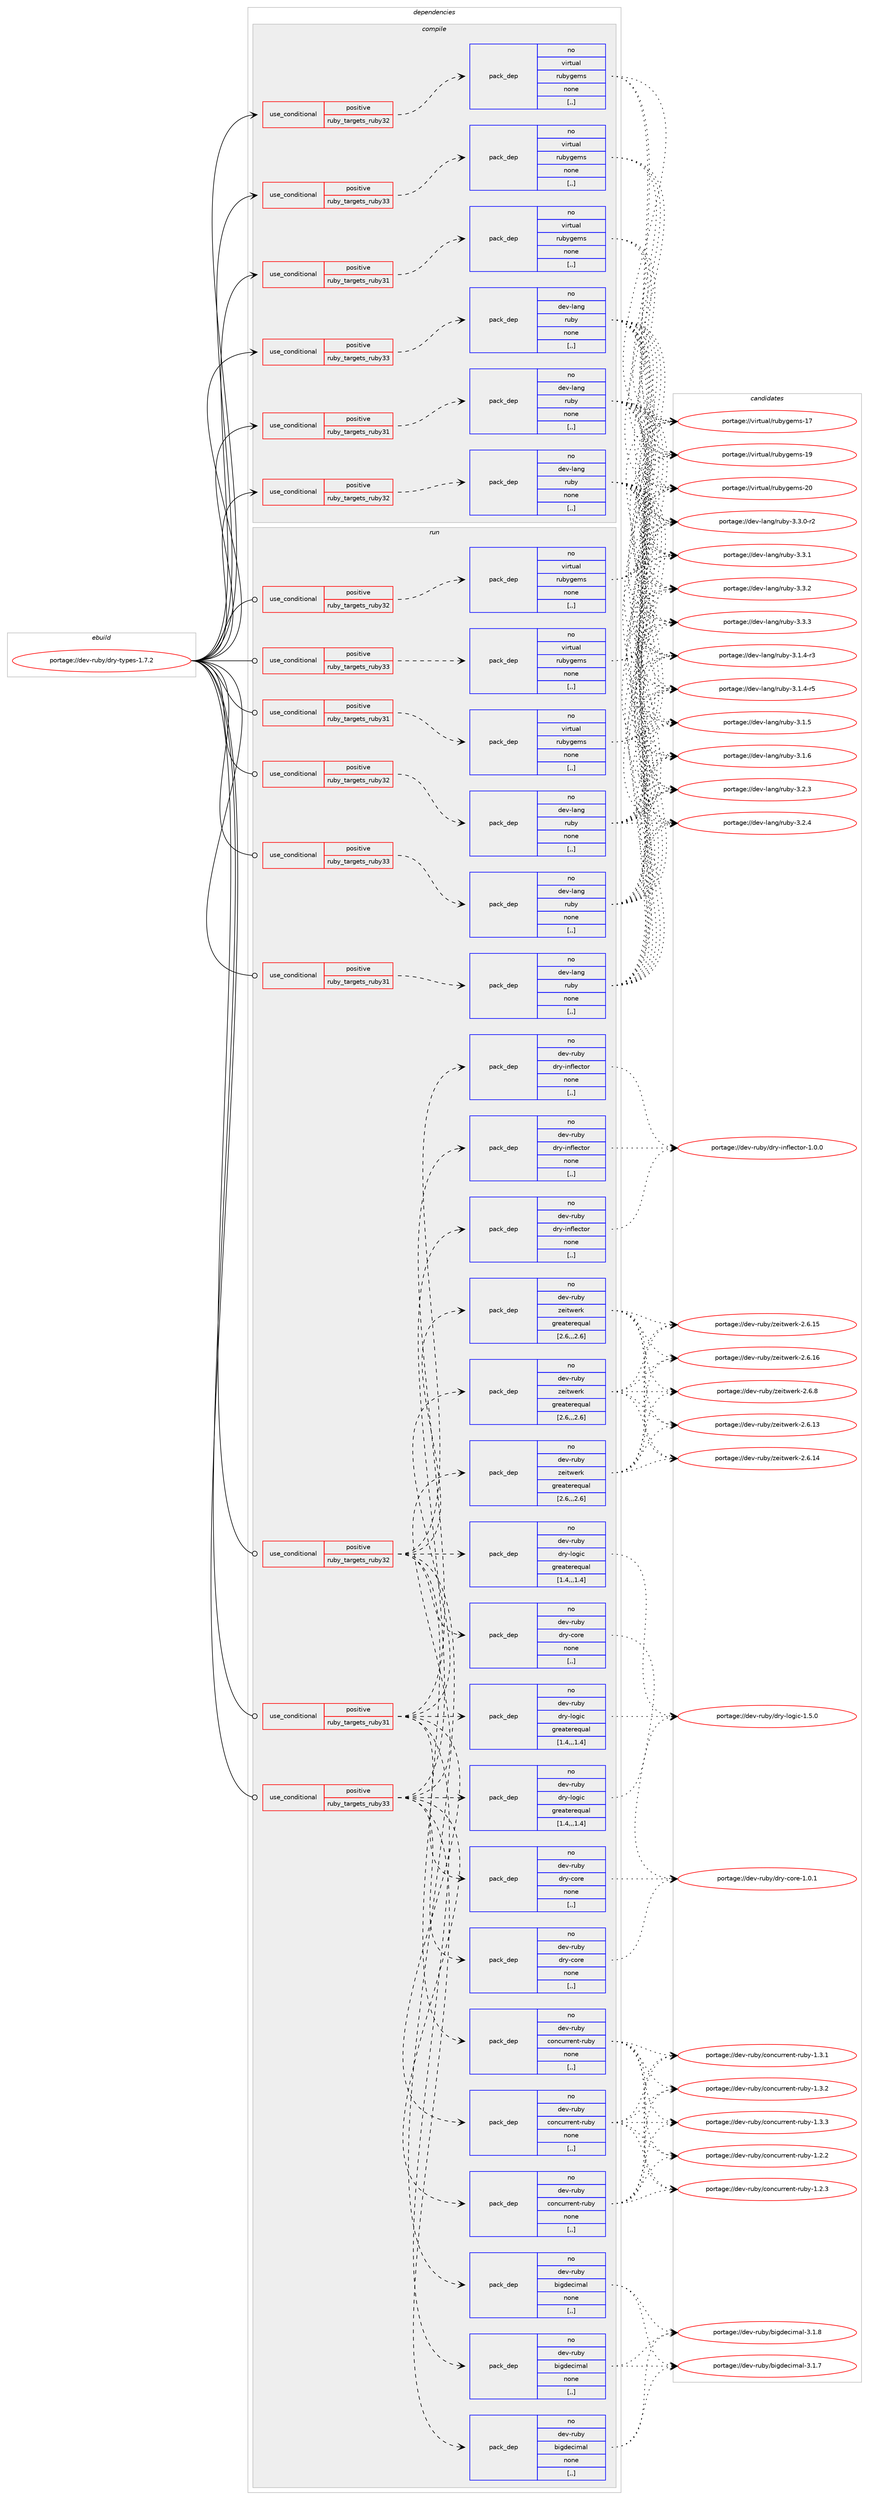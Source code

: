 digraph prolog {

# *************
# Graph options
# *************

newrank=true;
concentrate=true;
compound=true;
graph [rankdir=LR,fontname=Helvetica,fontsize=10,ranksep=1.5];#, ranksep=2.5, nodesep=0.2];
edge  [arrowhead=vee];
node  [fontname=Helvetica,fontsize=10];

# **********
# The ebuild
# **********

subgraph cluster_leftcol {
color=gray;
rank=same;
label=<<i>ebuild</i>>;
id [label="portage://dev-ruby/dry-types-1.7.2", color=red, width=4, href="../dev-ruby/dry-types-1.7.2.svg"];
}

# ****************
# The dependencies
# ****************

subgraph cluster_midcol {
color=gray;
label=<<i>dependencies</i>>;
subgraph cluster_compile {
fillcolor="#eeeeee";
style=filled;
label=<<i>compile</i>>;
subgraph cond45691 {
dependency178108 [label=<<TABLE BORDER="0" CELLBORDER="1" CELLSPACING="0" CELLPADDING="4"><TR><TD ROWSPAN="3" CELLPADDING="10">use_conditional</TD></TR><TR><TD>positive</TD></TR><TR><TD>ruby_targets_ruby31</TD></TR></TABLE>>, shape=none, color=red];
subgraph pack131152 {
dependency178109 [label=<<TABLE BORDER="0" CELLBORDER="1" CELLSPACING="0" CELLPADDING="4" WIDTH="220"><TR><TD ROWSPAN="6" CELLPADDING="30">pack_dep</TD></TR><TR><TD WIDTH="110">no</TD></TR><TR><TD>dev-lang</TD></TR><TR><TD>ruby</TD></TR><TR><TD>none</TD></TR><TR><TD>[,,]</TD></TR></TABLE>>, shape=none, color=blue];
}
dependency178108:e -> dependency178109:w [weight=20,style="dashed",arrowhead="vee"];
}
id:e -> dependency178108:w [weight=20,style="solid",arrowhead="vee"];
subgraph cond45692 {
dependency178110 [label=<<TABLE BORDER="0" CELLBORDER="1" CELLSPACING="0" CELLPADDING="4"><TR><TD ROWSPAN="3" CELLPADDING="10">use_conditional</TD></TR><TR><TD>positive</TD></TR><TR><TD>ruby_targets_ruby31</TD></TR></TABLE>>, shape=none, color=red];
subgraph pack131153 {
dependency178111 [label=<<TABLE BORDER="0" CELLBORDER="1" CELLSPACING="0" CELLPADDING="4" WIDTH="220"><TR><TD ROWSPAN="6" CELLPADDING="30">pack_dep</TD></TR><TR><TD WIDTH="110">no</TD></TR><TR><TD>virtual</TD></TR><TR><TD>rubygems</TD></TR><TR><TD>none</TD></TR><TR><TD>[,,]</TD></TR></TABLE>>, shape=none, color=blue];
}
dependency178110:e -> dependency178111:w [weight=20,style="dashed",arrowhead="vee"];
}
id:e -> dependency178110:w [weight=20,style="solid",arrowhead="vee"];
subgraph cond45693 {
dependency178112 [label=<<TABLE BORDER="0" CELLBORDER="1" CELLSPACING="0" CELLPADDING="4"><TR><TD ROWSPAN="3" CELLPADDING="10">use_conditional</TD></TR><TR><TD>positive</TD></TR><TR><TD>ruby_targets_ruby32</TD></TR></TABLE>>, shape=none, color=red];
subgraph pack131154 {
dependency178113 [label=<<TABLE BORDER="0" CELLBORDER="1" CELLSPACING="0" CELLPADDING="4" WIDTH="220"><TR><TD ROWSPAN="6" CELLPADDING="30">pack_dep</TD></TR><TR><TD WIDTH="110">no</TD></TR><TR><TD>dev-lang</TD></TR><TR><TD>ruby</TD></TR><TR><TD>none</TD></TR><TR><TD>[,,]</TD></TR></TABLE>>, shape=none, color=blue];
}
dependency178112:e -> dependency178113:w [weight=20,style="dashed",arrowhead="vee"];
}
id:e -> dependency178112:w [weight=20,style="solid",arrowhead="vee"];
subgraph cond45694 {
dependency178114 [label=<<TABLE BORDER="0" CELLBORDER="1" CELLSPACING="0" CELLPADDING="4"><TR><TD ROWSPAN="3" CELLPADDING="10">use_conditional</TD></TR><TR><TD>positive</TD></TR><TR><TD>ruby_targets_ruby32</TD></TR></TABLE>>, shape=none, color=red];
subgraph pack131155 {
dependency178115 [label=<<TABLE BORDER="0" CELLBORDER="1" CELLSPACING="0" CELLPADDING="4" WIDTH="220"><TR><TD ROWSPAN="6" CELLPADDING="30">pack_dep</TD></TR><TR><TD WIDTH="110">no</TD></TR><TR><TD>virtual</TD></TR><TR><TD>rubygems</TD></TR><TR><TD>none</TD></TR><TR><TD>[,,]</TD></TR></TABLE>>, shape=none, color=blue];
}
dependency178114:e -> dependency178115:w [weight=20,style="dashed",arrowhead="vee"];
}
id:e -> dependency178114:w [weight=20,style="solid",arrowhead="vee"];
subgraph cond45695 {
dependency178116 [label=<<TABLE BORDER="0" CELLBORDER="1" CELLSPACING="0" CELLPADDING="4"><TR><TD ROWSPAN="3" CELLPADDING="10">use_conditional</TD></TR><TR><TD>positive</TD></TR><TR><TD>ruby_targets_ruby33</TD></TR></TABLE>>, shape=none, color=red];
subgraph pack131156 {
dependency178117 [label=<<TABLE BORDER="0" CELLBORDER="1" CELLSPACING="0" CELLPADDING="4" WIDTH="220"><TR><TD ROWSPAN="6" CELLPADDING="30">pack_dep</TD></TR><TR><TD WIDTH="110">no</TD></TR><TR><TD>dev-lang</TD></TR><TR><TD>ruby</TD></TR><TR><TD>none</TD></TR><TR><TD>[,,]</TD></TR></TABLE>>, shape=none, color=blue];
}
dependency178116:e -> dependency178117:w [weight=20,style="dashed",arrowhead="vee"];
}
id:e -> dependency178116:w [weight=20,style="solid",arrowhead="vee"];
subgraph cond45696 {
dependency178118 [label=<<TABLE BORDER="0" CELLBORDER="1" CELLSPACING="0" CELLPADDING="4"><TR><TD ROWSPAN="3" CELLPADDING="10">use_conditional</TD></TR><TR><TD>positive</TD></TR><TR><TD>ruby_targets_ruby33</TD></TR></TABLE>>, shape=none, color=red];
subgraph pack131157 {
dependency178119 [label=<<TABLE BORDER="0" CELLBORDER="1" CELLSPACING="0" CELLPADDING="4" WIDTH="220"><TR><TD ROWSPAN="6" CELLPADDING="30">pack_dep</TD></TR><TR><TD WIDTH="110">no</TD></TR><TR><TD>virtual</TD></TR><TR><TD>rubygems</TD></TR><TR><TD>none</TD></TR><TR><TD>[,,]</TD></TR></TABLE>>, shape=none, color=blue];
}
dependency178118:e -> dependency178119:w [weight=20,style="dashed",arrowhead="vee"];
}
id:e -> dependency178118:w [weight=20,style="solid",arrowhead="vee"];
}
subgraph cluster_compileandrun {
fillcolor="#eeeeee";
style=filled;
label=<<i>compile and run</i>>;
}
subgraph cluster_run {
fillcolor="#eeeeee";
style=filled;
label=<<i>run</i>>;
subgraph cond45697 {
dependency178120 [label=<<TABLE BORDER="0" CELLBORDER="1" CELLSPACING="0" CELLPADDING="4"><TR><TD ROWSPAN="3" CELLPADDING="10">use_conditional</TD></TR><TR><TD>positive</TD></TR><TR><TD>ruby_targets_ruby31</TD></TR></TABLE>>, shape=none, color=red];
subgraph pack131158 {
dependency178121 [label=<<TABLE BORDER="0" CELLBORDER="1" CELLSPACING="0" CELLPADDING="4" WIDTH="220"><TR><TD ROWSPAN="6" CELLPADDING="30">pack_dep</TD></TR><TR><TD WIDTH="110">no</TD></TR><TR><TD>dev-lang</TD></TR><TR><TD>ruby</TD></TR><TR><TD>none</TD></TR><TR><TD>[,,]</TD></TR></TABLE>>, shape=none, color=blue];
}
dependency178120:e -> dependency178121:w [weight=20,style="dashed",arrowhead="vee"];
}
id:e -> dependency178120:w [weight=20,style="solid",arrowhead="odot"];
subgraph cond45698 {
dependency178122 [label=<<TABLE BORDER="0" CELLBORDER="1" CELLSPACING="0" CELLPADDING="4"><TR><TD ROWSPAN="3" CELLPADDING="10">use_conditional</TD></TR><TR><TD>positive</TD></TR><TR><TD>ruby_targets_ruby31</TD></TR></TABLE>>, shape=none, color=red];
subgraph pack131159 {
dependency178123 [label=<<TABLE BORDER="0" CELLBORDER="1" CELLSPACING="0" CELLPADDING="4" WIDTH="220"><TR><TD ROWSPAN="6" CELLPADDING="30">pack_dep</TD></TR><TR><TD WIDTH="110">no</TD></TR><TR><TD>dev-ruby</TD></TR><TR><TD>bigdecimal</TD></TR><TR><TD>none</TD></TR><TR><TD>[,,]</TD></TR></TABLE>>, shape=none, color=blue];
}
dependency178122:e -> dependency178123:w [weight=20,style="dashed",arrowhead="vee"];
subgraph pack131160 {
dependency178124 [label=<<TABLE BORDER="0" CELLBORDER="1" CELLSPACING="0" CELLPADDING="4" WIDTH="220"><TR><TD ROWSPAN="6" CELLPADDING="30">pack_dep</TD></TR><TR><TD WIDTH="110">no</TD></TR><TR><TD>dev-ruby</TD></TR><TR><TD>concurrent-ruby</TD></TR><TR><TD>none</TD></TR><TR><TD>[,,]</TD></TR></TABLE>>, shape=none, color=blue];
}
dependency178122:e -> dependency178124:w [weight=20,style="dashed",arrowhead="vee"];
subgraph pack131161 {
dependency178125 [label=<<TABLE BORDER="0" CELLBORDER="1" CELLSPACING="0" CELLPADDING="4" WIDTH="220"><TR><TD ROWSPAN="6" CELLPADDING="30">pack_dep</TD></TR><TR><TD WIDTH="110">no</TD></TR><TR><TD>dev-ruby</TD></TR><TR><TD>dry-core</TD></TR><TR><TD>none</TD></TR><TR><TD>[,,]</TD></TR></TABLE>>, shape=none, color=blue];
}
dependency178122:e -> dependency178125:w [weight=20,style="dashed",arrowhead="vee"];
subgraph pack131162 {
dependency178126 [label=<<TABLE BORDER="0" CELLBORDER="1" CELLSPACING="0" CELLPADDING="4" WIDTH="220"><TR><TD ROWSPAN="6" CELLPADDING="30">pack_dep</TD></TR><TR><TD WIDTH="110">no</TD></TR><TR><TD>dev-ruby</TD></TR><TR><TD>dry-inflector</TD></TR><TR><TD>none</TD></TR><TR><TD>[,,]</TD></TR></TABLE>>, shape=none, color=blue];
}
dependency178122:e -> dependency178126:w [weight=20,style="dashed",arrowhead="vee"];
subgraph pack131163 {
dependency178127 [label=<<TABLE BORDER="0" CELLBORDER="1" CELLSPACING="0" CELLPADDING="4" WIDTH="220"><TR><TD ROWSPAN="6" CELLPADDING="30">pack_dep</TD></TR><TR><TD WIDTH="110">no</TD></TR><TR><TD>dev-ruby</TD></TR><TR><TD>dry-logic</TD></TR><TR><TD>greaterequal</TD></TR><TR><TD>[1.4,,,1.4]</TD></TR></TABLE>>, shape=none, color=blue];
}
dependency178122:e -> dependency178127:w [weight=20,style="dashed",arrowhead="vee"];
subgraph pack131164 {
dependency178128 [label=<<TABLE BORDER="0" CELLBORDER="1" CELLSPACING="0" CELLPADDING="4" WIDTH="220"><TR><TD ROWSPAN="6" CELLPADDING="30">pack_dep</TD></TR><TR><TD WIDTH="110">no</TD></TR><TR><TD>dev-ruby</TD></TR><TR><TD>zeitwerk</TD></TR><TR><TD>greaterequal</TD></TR><TR><TD>[2.6,,,2.6]</TD></TR></TABLE>>, shape=none, color=blue];
}
dependency178122:e -> dependency178128:w [weight=20,style="dashed",arrowhead="vee"];
}
id:e -> dependency178122:w [weight=20,style="solid",arrowhead="odot"];
subgraph cond45699 {
dependency178129 [label=<<TABLE BORDER="0" CELLBORDER="1" CELLSPACING="0" CELLPADDING="4"><TR><TD ROWSPAN="3" CELLPADDING="10">use_conditional</TD></TR><TR><TD>positive</TD></TR><TR><TD>ruby_targets_ruby31</TD></TR></TABLE>>, shape=none, color=red];
subgraph pack131165 {
dependency178130 [label=<<TABLE BORDER="0" CELLBORDER="1" CELLSPACING="0" CELLPADDING="4" WIDTH="220"><TR><TD ROWSPAN="6" CELLPADDING="30">pack_dep</TD></TR><TR><TD WIDTH="110">no</TD></TR><TR><TD>virtual</TD></TR><TR><TD>rubygems</TD></TR><TR><TD>none</TD></TR><TR><TD>[,,]</TD></TR></TABLE>>, shape=none, color=blue];
}
dependency178129:e -> dependency178130:w [weight=20,style="dashed",arrowhead="vee"];
}
id:e -> dependency178129:w [weight=20,style="solid",arrowhead="odot"];
subgraph cond45700 {
dependency178131 [label=<<TABLE BORDER="0" CELLBORDER="1" CELLSPACING="0" CELLPADDING="4"><TR><TD ROWSPAN="3" CELLPADDING="10">use_conditional</TD></TR><TR><TD>positive</TD></TR><TR><TD>ruby_targets_ruby32</TD></TR></TABLE>>, shape=none, color=red];
subgraph pack131166 {
dependency178132 [label=<<TABLE BORDER="0" CELLBORDER="1" CELLSPACING="0" CELLPADDING="4" WIDTH="220"><TR><TD ROWSPAN="6" CELLPADDING="30">pack_dep</TD></TR><TR><TD WIDTH="110">no</TD></TR><TR><TD>dev-lang</TD></TR><TR><TD>ruby</TD></TR><TR><TD>none</TD></TR><TR><TD>[,,]</TD></TR></TABLE>>, shape=none, color=blue];
}
dependency178131:e -> dependency178132:w [weight=20,style="dashed",arrowhead="vee"];
}
id:e -> dependency178131:w [weight=20,style="solid",arrowhead="odot"];
subgraph cond45701 {
dependency178133 [label=<<TABLE BORDER="0" CELLBORDER="1" CELLSPACING="0" CELLPADDING="4"><TR><TD ROWSPAN="3" CELLPADDING="10">use_conditional</TD></TR><TR><TD>positive</TD></TR><TR><TD>ruby_targets_ruby32</TD></TR></TABLE>>, shape=none, color=red];
subgraph pack131167 {
dependency178134 [label=<<TABLE BORDER="0" CELLBORDER="1" CELLSPACING="0" CELLPADDING="4" WIDTH="220"><TR><TD ROWSPAN="6" CELLPADDING="30">pack_dep</TD></TR><TR><TD WIDTH="110">no</TD></TR><TR><TD>dev-ruby</TD></TR><TR><TD>bigdecimal</TD></TR><TR><TD>none</TD></TR><TR><TD>[,,]</TD></TR></TABLE>>, shape=none, color=blue];
}
dependency178133:e -> dependency178134:w [weight=20,style="dashed",arrowhead="vee"];
subgraph pack131168 {
dependency178135 [label=<<TABLE BORDER="0" CELLBORDER="1" CELLSPACING="0" CELLPADDING="4" WIDTH="220"><TR><TD ROWSPAN="6" CELLPADDING="30">pack_dep</TD></TR><TR><TD WIDTH="110">no</TD></TR><TR><TD>dev-ruby</TD></TR><TR><TD>concurrent-ruby</TD></TR><TR><TD>none</TD></TR><TR><TD>[,,]</TD></TR></TABLE>>, shape=none, color=blue];
}
dependency178133:e -> dependency178135:w [weight=20,style="dashed",arrowhead="vee"];
subgraph pack131169 {
dependency178136 [label=<<TABLE BORDER="0" CELLBORDER="1" CELLSPACING="0" CELLPADDING="4" WIDTH="220"><TR><TD ROWSPAN="6" CELLPADDING="30">pack_dep</TD></TR><TR><TD WIDTH="110">no</TD></TR><TR><TD>dev-ruby</TD></TR><TR><TD>dry-core</TD></TR><TR><TD>none</TD></TR><TR><TD>[,,]</TD></TR></TABLE>>, shape=none, color=blue];
}
dependency178133:e -> dependency178136:w [weight=20,style="dashed",arrowhead="vee"];
subgraph pack131170 {
dependency178137 [label=<<TABLE BORDER="0" CELLBORDER="1" CELLSPACING="0" CELLPADDING="4" WIDTH="220"><TR><TD ROWSPAN="6" CELLPADDING="30">pack_dep</TD></TR><TR><TD WIDTH="110">no</TD></TR><TR><TD>dev-ruby</TD></TR><TR><TD>dry-inflector</TD></TR><TR><TD>none</TD></TR><TR><TD>[,,]</TD></TR></TABLE>>, shape=none, color=blue];
}
dependency178133:e -> dependency178137:w [weight=20,style="dashed",arrowhead="vee"];
subgraph pack131171 {
dependency178138 [label=<<TABLE BORDER="0" CELLBORDER="1" CELLSPACING="0" CELLPADDING="4" WIDTH="220"><TR><TD ROWSPAN="6" CELLPADDING="30">pack_dep</TD></TR><TR><TD WIDTH="110">no</TD></TR><TR><TD>dev-ruby</TD></TR><TR><TD>dry-logic</TD></TR><TR><TD>greaterequal</TD></TR><TR><TD>[1.4,,,1.4]</TD></TR></TABLE>>, shape=none, color=blue];
}
dependency178133:e -> dependency178138:w [weight=20,style="dashed",arrowhead="vee"];
subgraph pack131172 {
dependency178139 [label=<<TABLE BORDER="0" CELLBORDER="1" CELLSPACING="0" CELLPADDING="4" WIDTH="220"><TR><TD ROWSPAN="6" CELLPADDING="30">pack_dep</TD></TR><TR><TD WIDTH="110">no</TD></TR><TR><TD>dev-ruby</TD></TR><TR><TD>zeitwerk</TD></TR><TR><TD>greaterequal</TD></TR><TR><TD>[2.6,,,2.6]</TD></TR></TABLE>>, shape=none, color=blue];
}
dependency178133:e -> dependency178139:w [weight=20,style="dashed",arrowhead="vee"];
}
id:e -> dependency178133:w [weight=20,style="solid",arrowhead="odot"];
subgraph cond45702 {
dependency178140 [label=<<TABLE BORDER="0" CELLBORDER="1" CELLSPACING="0" CELLPADDING="4"><TR><TD ROWSPAN="3" CELLPADDING="10">use_conditional</TD></TR><TR><TD>positive</TD></TR><TR><TD>ruby_targets_ruby32</TD></TR></TABLE>>, shape=none, color=red];
subgraph pack131173 {
dependency178141 [label=<<TABLE BORDER="0" CELLBORDER="1" CELLSPACING="0" CELLPADDING="4" WIDTH="220"><TR><TD ROWSPAN="6" CELLPADDING="30">pack_dep</TD></TR><TR><TD WIDTH="110">no</TD></TR><TR><TD>virtual</TD></TR><TR><TD>rubygems</TD></TR><TR><TD>none</TD></TR><TR><TD>[,,]</TD></TR></TABLE>>, shape=none, color=blue];
}
dependency178140:e -> dependency178141:w [weight=20,style="dashed",arrowhead="vee"];
}
id:e -> dependency178140:w [weight=20,style="solid",arrowhead="odot"];
subgraph cond45703 {
dependency178142 [label=<<TABLE BORDER="0" CELLBORDER="1" CELLSPACING="0" CELLPADDING="4"><TR><TD ROWSPAN="3" CELLPADDING="10">use_conditional</TD></TR><TR><TD>positive</TD></TR><TR><TD>ruby_targets_ruby33</TD></TR></TABLE>>, shape=none, color=red];
subgraph pack131174 {
dependency178143 [label=<<TABLE BORDER="0" CELLBORDER="1" CELLSPACING="0" CELLPADDING="4" WIDTH="220"><TR><TD ROWSPAN="6" CELLPADDING="30">pack_dep</TD></TR><TR><TD WIDTH="110">no</TD></TR><TR><TD>dev-lang</TD></TR><TR><TD>ruby</TD></TR><TR><TD>none</TD></TR><TR><TD>[,,]</TD></TR></TABLE>>, shape=none, color=blue];
}
dependency178142:e -> dependency178143:w [weight=20,style="dashed",arrowhead="vee"];
}
id:e -> dependency178142:w [weight=20,style="solid",arrowhead="odot"];
subgraph cond45704 {
dependency178144 [label=<<TABLE BORDER="0" CELLBORDER="1" CELLSPACING="0" CELLPADDING="4"><TR><TD ROWSPAN="3" CELLPADDING="10">use_conditional</TD></TR><TR><TD>positive</TD></TR><TR><TD>ruby_targets_ruby33</TD></TR></TABLE>>, shape=none, color=red];
subgraph pack131175 {
dependency178145 [label=<<TABLE BORDER="0" CELLBORDER="1" CELLSPACING="0" CELLPADDING="4" WIDTH="220"><TR><TD ROWSPAN="6" CELLPADDING="30">pack_dep</TD></TR><TR><TD WIDTH="110">no</TD></TR><TR><TD>dev-ruby</TD></TR><TR><TD>bigdecimal</TD></TR><TR><TD>none</TD></TR><TR><TD>[,,]</TD></TR></TABLE>>, shape=none, color=blue];
}
dependency178144:e -> dependency178145:w [weight=20,style="dashed",arrowhead="vee"];
subgraph pack131176 {
dependency178146 [label=<<TABLE BORDER="0" CELLBORDER="1" CELLSPACING="0" CELLPADDING="4" WIDTH="220"><TR><TD ROWSPAN="6" CELLPADDING="30">pack_dep</TD></TR><TR><TD WIDTH="110">no</TD></TR><TR><TD>dev-ruby</TD></TR><TR><TD>concurrent-ruby</TD></TR><TR><TD>none</TD></TR><TR><TD>[,,]</TD></TR></TABLE>>, shape=none, color=blue];
}
dependency178144:e -> dependency178146:w [weight=20,style="dashed",arrowhead="vee"];
subgraph pack131177 {
dependency178147 [label=<<TABLE BORDER="0" CELLBORDER="1" CELLSPACING="0" CELLPADDING="4" WIDTH="220"><TR><TD ROWSPAN="6" CELLPADDING="30">pack_dep</TD></TR><TR><TD WIDTH="110">no</TD></TR><TR><TD>dev-ruby</TD></TR><TR><TD>dry-core</TD></TR><TR><TD>none</TD></TR><TR><TD>[,,]</TD></TR></TABLE>>, shape=none, color=blue];
}
dependency178144:e -> dependency178147:w [weight=20,style="dashed",arrowhead="vee"];
subgraph pack131178 {
dependency178148 [label=<<TABLE BORDER="0" CELLBORDER="1" CELLSPACING="0" CELLPADDING="4" WIDTH="220"><TR><TD ROWSPAN="6" CELLPADDING="30">pack_dep</TD></TR><TR><TD WIDTH="110">no</TD></TR><TR><TD>dev-ruby</TD></TR><TR><TD>dry-inflector</TD></TR><TR><TD>none</TD></TR><TR><TD>[,,]</TD></TR></TABLE>>, shape=none, color=blue];
}
dependency178144:e -> dependency178148:w [weight=20,style="dashed",arrowhead="vee"];
subgraph pack131179 {
dependency178149 [label=<<TABLE BORDER="0" CELLBORDER="1" CELLSPACING="0" CELLPADDING="4" WIDTH="220"><TR><TD ROWSPAN="6" CELLPADDING="30">pack_dep</TD></TR><TR><TD WIDTH="110">no</TD></TR><TR><TD>dev-ruby</TD></TR><TR><TD>dry-logic</TD></TR><TR><TD>greaterequal</TD></TR><TR><TD>[1.4,,,1.4]</TD></TR></TABLE>>, shape=none, color=blue];
}
dependency178144:e -> dependency178149:w [weight=20,style="dashed",arrowhead="vee"];
subgraph pack131180 {
dependency178150 [label=<<TABLE BORDER="0" CELLBORDER="1" CELLSPACING="0" CELLPADDING="4" WIDTH="220"><TR><TD ROWSPAN="6" CELLPADDING="30">pack_dep</TD></TR><TR><TD WIDTH="110">no</TD></TR><TR><TD>dev-ruby</TD></TR><TR><TD>zeitwerk</TD></TR><TR><TD>greaterequal</TD></TR><TR><TD>[2.6,,,2.6]</TD></TR></TABLE>>, shape=none, color=blue];
}
dependency178144:e -> dependency178150:w [weight=20,style="dashed",arrowhead="vee"];
}
id:e -> dependency178144:w [weight=20,style="solid",arrowhead="odot"];
subgraph cond45705 {
dependency178151 [label=<<TABLE BORDER="0" CELLBORDER="1" CELLSPACING="0" CELLPADDING="4"><TR><TD ROWSPAN="3" CELLPADDING="10">use_conditional</TD></TR><TR><TD>positive</TD></TR><TR><TD>ruby_targets_ruby33</TD></TR></TABLE>>, shape=none, color=red];
subgraph pack131181 {
dependency178152 [label=<<TABLE BORDER="0" CELLBORDER="1" CELLSPACING="0" CELLPADDING="4" WIDTH="220"><TR><TD ROWSPAN="6" CELLPADDING="30">pack_dep</TD></TR><TR><TD WIDTH="110">no</TD></TR><TR><TD>virtual</TD></TR><TR><TD>rubygems</TD></TR><TR><TD>none</TD></TR><TR><TD>[,,]</TD></TR></TABLE>>, shape=none, color=blue];
}
dependency178151:e -> dependency178152:w [weight=20,style="dashed",arrowhead="vee"];
}
id:e -> dependency178151:w [weight=20,style="solid",arrowhead="odot"];
}
}

# **************
# The candidates
# **************

subgraph cluster_choices {
rank=same;
color=gray;
label=<<i>candidates</i>>;

subgraph choice131152 {
color=black;
nodesep=1;
choice100101118451089711010347114117981214551464946524511451 [label="portage://dev-lang/ruby-3.1.4-r3", color=red, width=4,href="../dev-lang/ruby-3.1.4-r3.svg"];
choice100101118451089711010347114117981214551464946524511453 [label="portage://dev-lang/ruby-3.1.4-r5", color=red, width=4,href="../dev-lang/ruby-3.1.4-r5.svg"];
choice10010111845108971101034711411798121455146494653 [label="portage://dev-lang/ruby-3.1.5", color=red, width=4,href="../dev-lang/ruby-3.1.5.svg"];
choice10010111845108971101034711411798121455146494654 [label="portage://dev-lang/ruby-3.1.6", color=red, width=4,href="../dev-lang/ruby-3.1.6.svg"];
choice10010111845108971101034711411798121455146504651 [label="portage://dev-lang/ruby-3.2.3", color=red, width=4,href="../dev-lang/ruby-3.2.3.svg"];
choice10010111845108971101034711411798121455146504652 [label="portage://dev-lang/ruby-3.2.4", color=red, width=4,href="../dev-lang/ruby-3.2.4.svg"];
choice100101118451089711010347114117981214551465146484511450 [label="portage://dev-lang/ruby-3.3.0-r2", color=red, width=4,href="../dev-lang/ruby-3.3.0-r2.svg"];
choice10010111845108971101034711411798121455146514649 [label="portage://dev-lang/ruby-3.3.1", color=red, width=4,href="../dev-lang/ruby-3.3.1.svg"];
choice10010111845108971101034711411798121455146514650 [label="portage://dev-lang/ruby-3.3.2", color=red, width=4,href="../dev-lang/ruby-3.3.2.svg"];
choice10010111845108971101034711411798121455146514651 [label="portage://dev-lang/ruby-3.3.3", color=red, width=4,href="../dev-lang/ruby-3.3.3.svg"];
dependency178109:e -> choice100101118451089711010347114117981214551464946524511451:w [style=dotted,weight="100"];
dependency178109:e -> choice100101118451089711010347114117981214551464946524511453:w [style=dotted,weight="100"];
dependency178109:e -> choice10010111845108971101034711411798121455146494653:w [style=dotted,weight="100"];
dependency178109:e -> choice10010111845108971101034711411798121455146494654:w [style=dotted,weight="100"];
dependency178109:e -> choice10010111845108971101034711411798121455146504651:w [style=dotted,weight="100"];
dependency178109:e -> choice10010111845108971101034711411798121455146504652:w [style=dotted,weight="100"];
dependency178109:e -> choice100101118451089711010347114117981214551465146484511450:w [style=dotted,weight="100"];
dependency178109:e -> choice10010111845108971101034711411798121455146514649:w [style=dotted,weight="100"];
dependency178109:e -> choice10010111845108971101034711411798121455146514650:w [style=dotted,weight="100"];
dependency178109:e -> choice10010111845108971101034711411798121455146514651:w [style=dotted,weight="100"];
}
subgraph choice131153 {
color=black;
nodesep=1;
choice118105114116117971084711411798121103101109115454955 [label="portage://virtual/rubygems-17", color=red, width=4,href="../virtual/rubygems-17.svg"];
choice118105114116117971084711411798121103101109115454957 [label="portage://virtual/rubygems-19", color=red, width=4,href="../virtual/rubygems-19.svg"];
choice118105114116117971084711411798121103101109115455048 [label="portage://virtual/rubygems-20", color=red, width=4,href="../virtual/rubygems-20.svg"];
dependency178111:e -> choice118105114116117971084711411798121103101109115454955:w [style=dotted,weight="100"];
dependency178111:e -> choice118105114116117971084711411798121103101109115454957:w [style=dotted,weight="100"];
dependency178111:e -> choice118105114116117971084711411798121103101109115455048:w [style=dotted,weight="100"];
}
subgraph choice131154 {
color=black;
nodesep=1;
choice100101118451089711010347114117981214551464946524511451 [label="portage://dev-lang/ruby-3.1.4-r3", color=red, width=4,href="../dev-lang/ruby-3.1.4-r3.svg"];
choice100101118451089711010347114117981214551464946524511453 [label="portage://dev-lang/ruby-3.1.4-r5", color=red, width=4,href="../dev-lang/ruby-3.1.4-r5.svg"];
choice10010111845108971101034711411798121455146494653 [label="portage://dev-lang/ruby-3.1.5", color=red, width=4,href="../dev-lang/ruby-3.1.5.svg"];
choice10010111845108971101034711411798121455146494654 [label="portage://dev-lang/ruby-3.1.6", color=red, width=4,href="../dev-lang/ruby-3.1.6.svg"];
choice10010111845108971101034711411798121455146504651 [label="portage://dev-lang/ruby-3.2.3", color=red, width=4,href="../dev-lang/ruby-3.2.3.svg"];
choice10010111845108971101034711411798121455146504652 [label="portage://dev-lang/ruby-3.2.4", color=red, width=4,href="../dev-lang/ruby-3.2.4.svg"];
choice100101118451089711010347114117981214551465146484511450 [label="portage://dev-lang/ruby-3.3.0-r2", color=red, width=4,href="../dev-lang/ruby-3.3.0-r2.svg"];
choice10010111845108971101034711411798121455146514649 [label="portage://dev-lang/ruby-3.3.1", color=red, width=4,href="../dev-lang/ruby-3.3.1.svg"];
choice10010111845108971101034711411798121455146514650 [label="portage://dev-lang/ruby-3.3.2", color=red, width=4,href="../dev-lang/ruby-3.3.2.svg"];
choice10010111845108971101034711411798121455146514651 [label="portage://dev-lang/ruby-3.3.3", color=red, width=4,href="../dev-lang/ruby-3.3.3.svg"];
dependency178113:e -> choice100101118451089711010347114117981214551464946524511451:w [style=dotted,weight="100"];
dependency178113:e -> choice100101118451089711010347114117981214551464946524511453:w [style=dotted,weight="100"];
dependency178113:e -> choice10010111845108971101034711411798121455146494653:w [style=dotted,weight="100"];
dependency178113:e -> choice10010111845108971101034711411798121455146494654:w [style=dotted,weight="100"];
dependency178113:e -> choice10010111845108971101034711411798121455146504651:w [style=dotted,weight="100"];
dependency178113:e -> choice10010111845108971101034711411798121455146504652:w [style=dotted,weight="100"];
dependency178113:e -> choice100101118451089711010347114117981214551465146484511450:w [style=dotted,weight="100"];
dependency178113:e -> choice10010111845108971101034711411798121455146514649:w [style=dotted,weight="100"];
dependency178113:e -> choice10010111845108971101034711411798121455146514650:w [style=dotted,weight="100"];
dependency178113:e -> choice10010111845108971101034711411798121455146514651:w [style=dotted,weight="100"];
}
subgraph choice131155 {
color=black;
nodesep=1;
choice118105114116117971084711411798121103101109115454955 [label="portage://virtual/rubygems-17", color=red, width=4,href="../virtual/rubygems-17.svg"];
choice118105114116117971084711411798121103101109115454957 [label="portage://virtual/rubygems-19", color=red, width=4,href="../virtual/rubygems-19.svg"];
choice118105114116117971084711411798121103101109115455048 [label="portage://virtual/rubygems-20", color=red, width=4,href="../virtual/rubygems-20.svg"];
dependency178115:e -> choice118105114116117971084711411798121103101109115454955:w [style=dotted,weight="100"];
dependency178115:e -> choice118105114116117971084711411798121103101109115454957:w [style=dotted,weight="100"];
dependency178115:e -> choice118105114116117971084711411798121103101109115455048:w [style=dotted,weight="100"];
}
subgraph choice131156 {
color=black;
nodesep=1;
choice100101118451089711010347114117981214551464946524511451 [label="portage://dev-lang/ruby-3.1.4-r3", color=red, width=4,href="../dev-lang/ruby-3.1.4-r3.svg"];
choice100101118451089711010347114117981214551464946524511453 [label="portage://dev-lang/ruby-3.1.4-r5", color=red, width=4,href="../dev-lang/ruby-3.1.4-r5.svg"];
choice10010111845108971101034711411798121455146494653 [label="portage://dev-lang/ruby-3.1.5", color=red, width=4,href="../dev-lang/ruby-3.1.5.svg"];
choice10010111845108971101034711411798121455146494654 [label="portage://dev-lang/ruby-3.1.6", color=red, width=4,href="../dev-lang/ruby-3.1.6.svg"];
choice10010111845108971101034711411798121455146504651 [label="portage://dev-lang/ruby-3.2.3", color=red, width=4,href="../dev-lang/ruby-3.2.3.svg"];
choice10010111845108971101034711411798121455146504652 [label="portage://dev-lang/ruby-3.2.4", color=red, width=4,href="../dev-lang/ruby-3.2.4.svg"];
choice100101118451089711010347114117981214551465146484511450 [label="portage://dev-lang/ruby-3.3.0-r2", color=red, width=4,href="../dev-lang/ruby-3.3.0-r2.svg"];
choice10010111845108971101034711411798121455146514649 [label="portage://dev-lang/ruby-3.3.1", color=red, width=4,href="../dev-lang/ruby-3.3.1.svg"];
choice10010111845108971101034711411798121455146514650 [label="portage://dev-lang/ruby-3.3.2", color=red, width=4,href="../dev-lang/ruby-3.3.2.svg"];
choice10010111845108971101034711411798121455146514651 [label="portage://dev-lang/ruby-3.3.3", color=red, width=4,href="../dev-lang/ruby-3.3.3.svg"];
dependency178117:e -> choice100101118451089711010347114117981214551464946524511451:w [style=dotted,weight="100"];
dependency178117:e -> choice100101118451089711010347114117981214551464946524511453:w [style=dotted,weight="100"];
dependency178117:e -> choice10010111845108971101034711411798121455146494653:w [style=dotted,weight="100"];
dependency178117:e -> choice10010111845108971101034711411798121455146494654:w [style=dotted,weight="100"];
dependency178117:e -> choice10010111845108971101034711411798121455146504651:w [style=dotted,weight="100"];
dependency178117:e -> choice10010111845108971101034711411798121455146504652:w [style=dotted,weight="100"];
dependency178117:e -> choice100101118451089711010347114117981214551465146484511450:w [style=dotted,weight="100"];
dependency178117:e -> choice10010111845108971101034711411798121455146514649:w [style=dotted,weight="100"];
dependency178117:e -> choice10010111845108971101034711411798121455146514650:w [style=dotted,weight="100"];
dependency178117:e -> choice10010111845108971101034711411798121455146514651:w [style=dotted,weight="100"];
}
subgraph choice131157 {
color=black;
nodesep=1;
choice118105114116117971084711411798121103101109115454955 [label="portage://virtual/rubygems-17", color=red, width=4,href="../virtual/rubygems-17.svg"];
choice118105114116117971084711411798121103101109115454957 [label="portage://virtual/rubygems-19", color=red, width=4,href="../virtual/rubygems-19.svg"];
choice118105114116117971084711411798121103101109115455048 [label="portage://virtual/rubygems-20", color=red, width=4,href="../virtual/rubygems-20.svg"];
dependency178119:e -> choice118105114116117971084711411798121103101109115454955:w [style=dotted,weight="100"];
dependency178119:e -> choice118105114116117971084711411798121103101109115454957:w [style=dotted,weight="100"];
dependency178119:e -> choice118105114116117971084711411798121103101109115455048:w [style=dotted,weight="100"];
}
subgraph choice131158 {
color=black;
nodesep=1;
choice100101118451089711010347114117981214551464946524511451 [label="portage://dev-lang/ruby-3.1.4-r3", color=red, width=4,href="../dev-lang/ruby-3.1.4-r3.svg"];
choice100101118451089711010347114117981214551464946524511453 [label="portage://dev-lang/ruby-3.1.4-r5", color=red, width=4,href="../dev-lang/ruby-3.1.4-r5.svg"];
choice10010111845108971101034711411798121455146494653 [label="portage://dev-lang/ruby-3.1.5", color=red, width=4,href="../dev-lang/ruby-3.1.5.svg"];
choice10010111845108971101034711411798121455146494654 [label="portage://dev-lang/ruby-3.1.6", color=red, width=4,href="../dev-lang/ruby-3.1.6.svg"];
choice10010111845108971101034711411798121455146504651 [label="portage://dev-lang/ruby-3.2.3", color=red, width=4,href="../dev-lang/ruby-3.2.3.svg"];
choice10010111845108971101034711411798121455146504652 [label="portage://dev-lang/ruby-3.2.4", color=red, width=4,href="../dev-lang/ruby-3.2.4.svg"];
choice100101118451089711010347114117981214551465146484511450 [label="portage://dev-lang/ruby-3.3.0-r2", color=red, width=4,href="../dev-lang/ruby-3.3.0-r2.svg"];
choice10010111845108971101034711411798121455146514649 [label="portage://dev-lang/ruby-3.3.1", color=red, width=4,href="../dev-lang/ruby-3.3.1.svg"];
choice10010111845108971101034711411798121455146514650 [label="portage://dev-lang/ruby-3.3.2", color=red, width=4,href="../dev-lang/ruby-3.3.2.svg"];
choice10010111845108971101034711411798121455146514651 [label="portage://dev-lang/ruby-3.3.3", color=red, width=4,href="../dev-lang/ruby-3.3.3.svg"];
dependency178121:e -> choice100101118451089711010347114117981214551464946524511451:w [style=dotted,weight="100"];
dependency178121:e -> choice100101118451089711010347114117981214551464946524511453:w [style=dotted,weight="100"];
dependency178121:e -> choice10010111845108971101034711411798121455146494653:w [style=dotted,weight="100"];
dependency178121:e -> choice10010111845108971101034711411798121455146494654:w [style=dotted,weight="100"];
dependency178121:e -> choice10010111845108971101034711411798121455146504651:w [style=dotted,weight="100"];
dependency178121:e -> choice10010111845108971101034711411798121455146504652:w [style=dotted,weight="100"];
dependency178121:e -> choice100101118451089711010347114117981214551465146484511450:w [style=dotted,weight="100"];
dependency178121:e -> choice10010111845108971101034711411798121455146514649:w [style=dotted,weight="100"];
dependency178121:e -> choice10010111845108971101034711411798121455146514650:w [style=dotted,weight="100"];
dependency178121:e -> choice10010111845108971101034711411798121455146514651:w [style=dotted,weight="100"];
}
subgraph choice131159 {
color=black;
nodesep=1;
choice100101118451141179812147981051031001019910510997108455146494655 [label="portage://dev-ruby/bigdecimal-3.1.7", color=red, width=4,href="../dev-ruby/bigdecimal-3.1.7.svg"];
choice100101118451141179812147981051031001019910510997108455146494656 [label="portage://dev-ruby/bigdecimal-3.1.8", color=red, width=4,href="../dev-ruby/bigdecimal-3.1.8.svg"];
dependency178123:e -> choice100101118451141179812147981051031001019910510997108455146494655:w [style=dotted,weight="100"];
dependency178123:e -> choice100101118451141179812147981051031001019910510997108455146494656:w [style=dotted,weight="100"];
}
subgraph choice131160 {
color=black;
nodesep=1;
choice10010111845114117981214799111110991171141141011101164511411798121454946504650 [label="portage://dev-ruby/concurrent-ruby-1.2.2", color=red, width=4,href="../dev-ruby/concurrent-ruby-1.2.2.svg"];
choice10010111845114117981214799111110991171141141011101164511411798121454946504651 [label="portage://dev-ruby/concurrent-ruby-1.2.3", color=red, width=4,href="../dev-ruby/concurrent-ruby-1.2.3.svg"];
choice10010111845114117981214799111110991171141141011101164511411798121454946514649 [label="portage://dev-ruby/concurrent-ruby-1.3.1", color=red, width=4,href="../dev-ruby/concurrent-ruby-1.3.1.svg"];
choice10010111845114117981214799111110991171141141011101164511411798121454946514650 [label="portage://dev-ruby/concurrent-ruby-1.3.2", color=red, width=4,href="../dev-ruby/concurrent-ruby-1.3.2.svg"];
choice10010111845114117981214799111110991171141141011101164511411798121454946514651 [label="portage://dev-ruby/concurrent-ruby-1.3.3", color=red, width=4,href="../dev-ruby/concurrent-ruby-1.3.3.svg"];
dependency178124:e -> choice10010111845114117981214799111110991171141141011101164511411798121454946504650:w [style=dotted,weight="100"];
dependency178124:e -> choice10010111845114117981214799111110991171141141011101164511411798121454946504651:w [style=dotted,weight="100"];
dependency178124:e -> choice10010111845114117981214799111110991171141141011101164511411798121454946514649:w [style=dotted,weight="100"];
dependency178124:e -> choice10010111845114117981214799111110991171141141011101164511411798121454946514650:w [style=dotted,weight="100"];
dependency178124:e -> choice10010111845114117981214799111110991171141141011101164511411798121454946514651:w [style=dotted,weight="100"];
}
subgraph choice131161 {
color=black;
nodesep=1;
choice1001011184511411798121471001141214599111114101454946484649 [label="portage://dev-ruby/dry-core-1.0.1", color=red, width=4,href="../dev-ruby/dry-core-1.0.1.svg"];
dependency178125:e -> choice1001011184511411798121471001141214599111114101454946484649:w [style=dotted,weight="100"];
}
subgraph choice131162 {
color=black;
nodesep=1;
choice1001011184511411798121471001141214510511010210810199116111114454946484648 [label="portage://dev-ruby/dry-inflector-1.0.0", color=red, width=4,href="../dev-ruby/dry-inflector-1.0.0.svg"];
dependency178126:e -> choice1001011184511411798121471001141214510511010210810199116111114454946484648:w [style=dotted,weight="100"];
}
subgraph choice131163 {
color=black;
nodesep=1;
choice1001011184511411798121471001141214510811110310599454946534648 [label="portage://dev-ruby/dry-logic-1.5.0", color=red, width=4,href="../dev-ruby/dry-logic-1.5.0.svg"];
dependency178127:e -> choice1001011184511411798121471001141214510811110310599454946534648:w [style=dotted,weight="100"];
}
subgraph choice131164 {
color=black;
nodesep=1;
choice10010111845114117981214712210110511611910111410745504654464951 [label="portage://dev-ruby/zeitwerk-2.6.13", color=red, width=4,href="../dev-ruby/zeitwerk-2.6.13.svg"];
choice10010111845114117981214712210110511611910111410745504654464952 [label="portage://dev-ruby/zeitwerk-2.6.14", color=red, width=4,href="../dev-ruby/zeitwerk-2.6.14.svg"];
choice10010111845114117981214712210110511611910111410745504654464953 [label="portage://dev-ruby/zeitwerk-2.6.15", color=red, width=4,href="../dev-ruby/zeitwerk-2.6.15.svg"];
choice10010111845114117981214712210110511611910111410745504654464954 [label="portage://dev-ruby/zeitwerk-2.6.16", color=red, width=4,href="../dev-ruby/zeitwerk-2.6.16.svg"];
choice100101118451141179812147122101105116119101114107455046544656 [label="portage://dev-ruby/zeitwerk-2.6.8", color=red, width=4,href="../dev-ruby/zeitwerk-2.6.8.svg"];
dependency178128:e -> choice10010111845114117981214712210110511611910111410745504654464951:w [style=dotted,weight="100"];
dependency178128:e -> choice10010111845114117981214712210110511611910111410745504654464952:w [style=dotted,weight="100"];
dependency178128:e -> choice10010111845114117981214712210110511611910111410745504654464953:w [style=dotted,weight="100"];
dependency178128:e -> choice10010111845114117981214712210110511611910111410745504654464954:w [style=dotted,weight="100"];
dependency178128:e -> choice100101118451141179812147122101105116119101114107455046544656:w [style=dotted,weight="100"];
}
subgraph choice131165 {
color=black;
nodesep=1;
choice118105114116117971084711411798121103101109115454955 [label="portage://virtual/rubygems-17", color=red, width=4,href="../virtual/rubygems-17.svg"];
choice118105114116117971084711411798121103101109115454957 [label="portage://virtual/rubygems-19", color=red, width=4,href="../virtual/rubygems-19.svg"];
choice118105114116117971084711411798121103101109115455048 [label="portage://virtual/rubygems-20", color=red, width=4,href="../virtual/rubygems-20.svg"];
dependency178130:e -> choice118105114116117971084711411798121103101109115454955:w [style=dotted,weight="100"];
dependency178130:e -> choice118105114116117971084711411798121103101109115454957:w [style=dotted,weight="100"];
dependency178130:e -> choice118105114116117971084711411798121103101109115455048:w [style=dotted,weight="100"];
}
subgraph choice131166 {
color=black;
nodesep=1;
choice100101118451089711010347114117981214551464946524511451 [label="portage://dev-lang/ruby-3.1.4-r3", color=red, width=4,href="../dev-lang/ruby-3.1.4-r3.svg"];
choice100101118451089711010347114117981214551464946524511453 [label="portage://dev-lang/ruby-3.1.4-r5", color=red, width=4,href="../dev-lang/ruby-3.1.4-r5.svg"];
choice10010111845108971101034711411798121455146494653 [label="portage://dev-lang/ruby-3.1.5", color=red, width=4,href="../dev-lang/ruby-3.1.5.svg"];
choice10010111845108971101034711411798121455146494654 [label="portage://dev-lang/ruby-3.1.6", color=red, width=4,href="../dev-lang/ruby-3.1.6.svg"];
choice10010111845108971101034711411798121455146504651 [label="portage://dev-lang/ruby-3.2.3", color=red, width=4,href="../dev-lang/ruby-3.2.3.svg"];
choice10010111845108971101034711411798121455146504652 [label="portage://dev-lang/ruby-3.2.4", color=red, width=4,href="../dev-lang/ruby-3.2.4.svg"];
choice100101118451089711010347114117981214551465146484511450 [label="portage://dev-lang/ruby-3.3.0-r2", color=red, width=4,href="../dev-lang/ruby-3.3.0-r2.svg"];
choice10010111845108971101034711411798121455146514649 [label="portage://dev-lang/ruby-3.3.1", color=red, width=4,href="../dev-lang/ruby-3.3.1.svg"];
choice10010111845108971101034711411798121455146514650 [label="portage://dev-lang/ruby-3.3.2", color=red, width=4,href="../dev-lang/ruby-3.3.2.svg"];
choice10010111845108971101034711411798121455146514651 [label="portage://dev-lang/ruby-3.3.3", color=red, width=4,href="../dev-lang/ruby-3.3.3.svg"];
dependency178132:e -> choice100101118451089711010347114117981214551464946524511451:w [style=dotted,weight="100"];
dependency178132:e -> choice100101118451089711010347114117981214551464946524511453:w [style=dotted,weight="100"];
dependency178132:e -> choice10010111845108971101034711411798121455146494653:w [style=dotted,weight="100"];
dependency178132:e -> choice10010111845108971101034711411798121455146494654:w [style=dotted,weight="100"];
dependency178132:e -> choice10010111845108971101034711411798121455146504651:w [style=dotted,weight="100"];
dependency178132:e -> choice10010111845108971101034711411798121455146504652:w [style=dotted,weight="100"];
dependency178132:e -> choice100101118451089711010347114117981214551465146484511450:w [style=dotted,weight="100"];
dependency178132:e -> choice10010111845108971101034711411798121455146514649:w [style=dotted,weight="100"];
dependency178132:e -> choice10010111845108971101034711411798121455146514650:w [style=dotted,weight="100"];
dependency178132:e -> choice10010111845108971101034711411798121455146514651:w [style=dotted,weight="100"];
}
subgraph choice131167 {
color=black;
nodesep=1;
choice100101118451141179812147981051031001019910510997108455146494655 [label="portage://dev-ruby/bigdecimal-3.1.7", color=red, width=4,href="../dev-ruby/bigdecimal-3.1.7.svg"];
choice100101118451141179812147981051031001019910510997108455146494656 [label="portage://dev-ruby/bigdecimal-3.1.8", color=red, width=4,href="../dev-ruby/bigdecimal-3.1.8.svg"];
dependency178134:e -> choice100101118451141179812147981051031001019910510997108455146494655:w [style=dotted,weight="100"];
dependency178134:e -> choice100101118451141179812147981051031001019910510997108455146494656:w [style=dotted,weight="100"];
}
subgraph choice131168 {
color=black;
nodesep=1;
choice10010111845114117981214799111110991171141141011101164511411798121454946504650 [label="portage://dev-ruby/concurrent-ruby-1.2.2", color=red, width=4,href="../dev-ruby/concurrent-ruby-1.2.2.svg"];
choice10010111845114117981214799111110991171141141011101164511411798121454946504651 [label="portage://dev-ruby/concurrent-ruby-1.2.3", color=red, width=4,href="../dev-ruby/concurrent-ruby-1.2.3.svg"];
choice10010111845114117981214799111110991171141141011101164511411798121454946514649 [label="portage://dev-ruby/concurrent-ruby-1.3.1", color=red, width=4,href="../dev-ruby/concurrent-ruby-1.3.1.svg"];
choice10010111845114117981214799111110991171141141011101164511411798121454946514650 [label="portage://dev-ruby/concurrent-ruby-1.3.2", color=red, width=4,href="../dev-ruby/concurrent-ruby-1.3.2.svg"];
choice10010111845114117981214799111110991171141141011101164511411798121454946514651 [label="portage://dev-ruby/concurrent-ruby-1.3.3", color=red, width=4,href="../dev-ruby/concurrent-ruby-1.3.3.svg"];
dependency178135:e -> choice10010111845114117981214799111110991171141141011101164511411798121454946504650:w [style=dotted,weight="100"];
dependency178135:e -> choice10010111845114117981214799111110991171141141011101164511411798121454946504651:w [style=dotted,weight="100"];
dependency178135:e -> choice10010111845114117981214799111110991171141141011101164511411798121454946514649:w [style=dotted,weight="100"];
dependency178135:e -> choice10010111845114117981214799111110991171141141011101164511411798121454946514650:w [style=dotted,weight="100"];
dependency178135:e -> choice10010111845114117981214799111110991171141141011101164511411798121454946514651:w [style=dotted,weight="100"];
}
subgraph choice131169 {
color=black;
nodesep=1;
choice1001011184511411798121471001141214599111114101454946484649 [label="portage://dev-ruby/dry-core-1.0.1", color=red, width=4,href="../dev-ruby/dry-core-1.0.1.svg"];
dependency178136:e -> choice1001011184511411798121471001141214599111114101454946484649:w [style=dotted,weight="100"];
}
subgraph choice131170 {
color=black;
nodesep=1;
choice1001011184511411798121471001141214510511010210810199116111114454946484648 [label="portage://dev-ruby/dry-inflector-1.0.0", color=red, width=4,href="../dev-ruby/dry-inflector-1.0.0.svg"];
dependency178137:e -> choice1001011184511411798121471001141214510511010210810199116111114454946484648:w [style=dotted,weight="100"];
}
subgraph choice131171 {
color=black;
nodesep=1;
choice1001011184511411798121471001141214510811110310599454946534648 [label="portage://dev-ruby/dry-logic-1.5.0", color=red, width=4,href="../dev-ruby/dry-logic-1.5.0.svg"];
dependency178138:e -> choice1001011184511411798121471001141214510811110310599454946534648:w [style=dotted,weight="100"];
}
subgraph choice131172 {
color=black;
nodesep=1;
choice10010111845114117981214712210110511611910111410745504654464951 [label="portage://dev-ruby/zeitwerk-2.6.13", color=red, width=4,href="../dev-ruby/zeitwerk-2.6.13.svg"];
choice10010111845114117981214712210110511611910111410745504654464952 [label="portage://dev-ruby/zeitwerk-2.6.14", color=red, width=4,href="../dev-ruby/zeitwerk-2.6.14.svg"];
choice10010111845114117981214712210110511611910111410745504654464953 [label="portage://dev-ruby/zeitwerk-2.6.15", color=red, width=4,href="../dev-ruby/zeitwerk-2.6.15.svg"];
choice10010111845114117981214712210110511611910111410745504654464954 [label="portage://dev-ruby/zeitwerk-2.6.16", color=red, width=4,href="../dev-ruby/zeitwerk-2.6.16.svg"];
choice100101118451141179812147122101105116119101114107455046544656 [label="portage://dev-ruby/zeitwerk-2.6.8", color=red, width=4,href="../dev-ruby/zeitwerk-2.6.8.svg"];
dependency178139:e -> choice10010111845114117981214712210110511611910111410745504654464951:w [style=dotted,weight="100"];
dependency178139:e -> choice10010111845114117981214712210110511611910111410745504654464952:w [style=dotted,weight="100"];
dependency178139:e -> choice10010111845114117981214712210110511611910111410745504654464953:w [style=dotted,weight="100"];
dependency178139:e -> choice10010111845114117981214712210110511611910111410745504654464954:w [style=dotted,weight="100"];
dependency178139:e -> choice100101118451141179812147122101105116119101114107455046544656:w [style=dotted,weight="100"];
}
subgraph choice131173 {
color=black;
nodesep=1;
choice118105114116117971084711411798121103101109115454955 [label="portage://virtual/rubygems-17", color=red, width=4,href="../virtual/rubygems-17.svg"];
choice118105114116117971084711411798121103101109115454957 [label="portage://virtual/rubygems-19", color=red, width=4,href="../virtual/rubygems-19.svg"];
choice118105114116117971084711411798121103101109115455048 [label="portage://virtual/rubygems-20", color=red, width=4,href="../virtual/rubygems-20.svg"];
dependency178141:e -> choice118105114116117971084711411798121103101109115454955:w [style=dotted,weight="100"];
dependency178141:e -> choice118105114116117971084711411798121103101109115454957:w [style=dotted,weight="100"];
dependency178141:e -> choice118105114116117971084711411798121103101109115455048:w [style=dotted,weight="100"];
}
subgraph choice131174 {
color=black;
nodesep=1;
choice100101118451089711010347114117981214551464946524511451 [label="portage://dev-lang/ruby-3.1.4-r3", color=red, width=4,href="../dev-lang/ruby-3.1.4-r3.svg"];
choice100101118451089711010347114117981214551464946524511453 [label="portage://dev-lang/ruby-3.1.4-r5", color=red, width=4,href="../dev-lang/ruby-3.1.4-r5.svg"];
choice10010111845108971101034711411798121455146494653 [label="portage://dev-lang/ruby-3.1.5", color=red, width=4,href="../dev-lang/ruby-3.1.5.svg"];
choice10010111845108971101034711411798121455146494654 [label="portage://dev-lang/ruby-3.1.6", color=red, width=4,href="../dev-lang/ruby-3.1.6.svg"];
choice10010111845108971101034711411798121455146504651 [label="portage://dev-lang/ruby-3.2.3", color=red, width=4,href="../dev-lang/ruby-3.2.3.svg"];
choice10010111845108971101034711411798121455146504652 [label="portage://dev-lang/ruby-3.2.4", color=red, width=4,href="../dev-lang/ruby-3.2.4.svg"];
choice100101118451089711010347114117981214551465146484511450 [label="portage://dev-lang/ruby-3.3.0-r2", color=red, width=4,href="../dev-lang/ruby-3.3.0-r2.svg"];
choice10010111845108971101034711411798121455146514649 [label="portage://dev-lang/ruby-3.3.1", color=red, width=4,href="../dev-lang/ruby-3.3.1.svg"];
choice10010111845108971101034711411798121455146514650 [label="portage://dev-lang/ruby-3.3.2", color=red, width=4,href="../dev-lang/ruby-3.3.2.svg"];
choice10010111845108971101034711411798121455146514651 [label="portage://dev-lang/ruby-3.3.3", color=red, width=4,href="../dev-lang/ruby-3.3.3.svg"];
dependency178143:e -> choice100101118451089711010347114117981214551464946524511451:w [style=dotted,weight="100"];
dependency178143:e -> choice100101118451089711010347114117981214551464946524511453:w [style=dotted,weight="100"];
dependency178143:e -> choice10010111845108971101034711411798121455146494653:w [style=dotted,weight="100"];
dependency178143:e -> choice10010111845108971101034711411798121455146494654:w [style=dotted,weight="100"];
dependency178143:e -> choice10010111845108971101034711411798121455146504651:w [style=dotted,weight="100"];
dependency178143:e -> choice10010111845108971101034711411798121455146504652:w [style=dotted,weight="100"];
dependency178143:e -> choice100101118451089711010347114117981214551465146484511450:w [style=dotted,weight="100"];
dependency178143:e -> choice10010111845108971101034711411798121455146514649:w [style=dotted,weight="100"];
dependency178143:e -> choice10010111845108971101034711411798121455146514650:w [style=dotted,weight="100"];
dependency178143:e -> choice10010111845108971101034711411798121455146514651:w [style=dotted,weight="100"];
}
subgraph choice131175 {
color=black;
nodesep=1;
choice100101118451141179812147981051031001019910510997108455146494655 [label="portage://dev-ruby/bigdecimal-3.1.7", color=red, width=4,href="../dev-ruby/bigdecimal-3.1.7.svg"];
choice100101118451141179812147981051031001019910510997108455146494656 [label="portage://dev-ruby/bigdecimal-3.1.8", color=red, width=4,href="../dev-ruby/bigdecimal-3.1.8.svg"];
dependency178145:e -> choice100101118451141179812147981051031001019910510997108455146494655:w [style=dotted,weight="100"];
dependency178145:e -> choice100101118451141179812147981051031001019910510997108455146494656:w [style=dotted,weight="100"];
}
subgraph choice131176 {
color=black;
nodesep=1;
choice10010111845114117981214799111110991171141141011101164511411798121454946504650 [label="portage://dev-ruby/concurrent-ruby-1.2.2", color=red, width=4,href="../dev-ruby/concurrent-ruby-1.2.2.svg"];
choice10010111845114117981214799111110991171141141011101164511411798121454946504651 [label="portage://dev-ruby/concurrent-ruby-1.2.3", color=red, width=4,href="../dev-ruby/concurrent-ruby-1.2.3.svg"];
choice10010111845114117981214799111110991171141141011101164511411798121454946514649 [label="portage://dev-ruby/concurrent-ruby-1.3.1", color=red, width=4,href="../dev-ruby/concurrent-ruby-1.3.1.svg"];
choice10010111845114117981214799111110991171141141011101164511411798121454946514650 [label="portage://dev-ruby/concurrent-ruby-1.3.2", color=red, width=4,href="../dev-ruby/concurrent-ruby-1.3.2.svg"];
choice10010111845114117981214799111110991171141141011101164511411798121454946514651 [label="portage://dev-ruby/concurrent-ruby-1.3.3", color=red, width=4,href="../dev-ruby/concurrent-ruby-1.3.3.svg"];
dependency178146:e -> choice10010111845114117981214799111110991171141141011101164511411798121454946504650:w [style=dotted,weight="100"];
dependency178146:e -> choice10010111845114117981214799111110991171141141011101164511411798121454946504651:w [style=dotted,weight="100"];
dependency178146:e -> choice10010111845114117981214799111110991171141141011101164511411798121454946514649:w [style=dotted,weight="100"];
dependency178146:e -> choice10010111845114117981214799111110991171141141011101164511411798121454946514650:w [style=dotted,weight="100"];
dependency178146:e -> choice10010111845114117981214799111110991171141141011101164511411798121454946514651:w [style=dotted,weight="100"];
}
subgraph choice131177 {
color=black;
nodesep=1;
choice1001011184511411798121471001141214599111114101454946484649 [label="portage://dev-ruby/dry-core-1.0.1", color=red, width=4,href="../dev-ruby/dry-core-1.0.1.svg"];
dependency178147:e -> choice1001011184511411798121471001141214599111114101454946484649:w [style=dotted,weight="100"];
}
subgraph choice131178 {
color=black;
nodesep=1;
choice1001011184511411798121471001141214510511010210810199116111114454946484648 [label="portage://dev-ruby/dry-inflector-1.0.0", color=red, width=4,href="../dev-ruby/dry-inflector-1.0.0.svg"];
dependency178148:e -> choice1001011184511411798121471001141214510511010210810199116111114454946484648:w [style=dotted,weight="100"];
}
subgraph choice131179 {
color=black;
nodesep=1;
choice1001011184511411798121471001141214510811110310599454946534648 [label="portage://dev-ruby/dry-logic-1.5.0", color=red, width=4,href="../dev-ruby/dry-logic-1.5.0.svg"];
dependency178149:e -> choice1001011184511411798121471001141214510811110310599454946534648:w [style=dotted,weight="100"];
}
subgraph choice131180 {
color=black;
nodesep=1;
choice10010111845114117981214712210110511611910111410745504654464951 [label="portage://dev-ruby/zeitwerk-2.6.13", color=red, width=4,href="../dev-ruby/zeitwerk-2.6.13.svg"];
choice10010111845114117981214712210110511611910111410745504654464952 [label="portage://dev-ruby/zeitwerk-2.6.14", color=red, width=4,href="../dev-ruby/zeitwerk-2.6.14.svg"];
choice10010111845114117981214712210110511611910111410745504654464953 [label="portage://dev-ruby/zeitwerk-2.6.15", color=red, width=4,href="../dev-ruby/zeitwerk-2.6.15.svg"];
choice10010111845114117981214712210110511611910111410745504654464954 [label="portage://dev-ruby/zeitwerk-2.6.16", color=red, width=4,href="../dev-ruby/zeitwerk-2.6.16.svg"];
choice100101118451141179812147122101105116119101114107455046544656 [label="portage://dev-ruby/zeitwerk-2.6.8", color=red, width=4,href="../dev-ruby/zeitwerk-2.6.8.svg"];
dependency178150:e -> choice10010111845114117981214712210110511611910111410745504654464951:w [style=dotted,weight="100"];
dependency178150:e -> choice10010111845114117981214712210110511611910111410745504654464952:w [style=dotted,weight="100"];
dependency178150:e -> choice10010111845114117981214712210110511611910111410745504654464953:w [style=dotted,weight="100"];
dependency178150:e -> choice10010111845114117981214712210110511611910111410745504654464954:w [style=dotted,weight="100"];
dependency178150:e -> choice100101118451141179812147122101105116119101114107455046544656:w [style=dotted,weight="100"];
}
subgraph choice131181 {
color=black;
nodesep=1;
choice118105114116117971084711411798121103101109115454955 [label="portage://virtual/rubygems-17", color=red, width=4,href="../virtual/rubygems-17.svg"];
choice118105114116117971084711411798121103101109115454957 [label="portage://virtual/rubygems-19", color=red, width=4,href="../virtual/rubygems-19.svg"];
choice118105114116117971084711411798121103101109115455048 [label="portage://virtual/rubygems-20", color=red, width=4,href="../virtual/rubygems-20.svg"];
dependency178152:e -> choice118105114116117971084711411798121103101109115454955:w [style=dotted,weight="100"];
dependency178152:e -> choice118105114116117971084711411798121103101109115454957:w [style=dotted,weight="100"];
dependency178152:e -> choice118105114116117971084711411798121103101109115455048:w [style=dotted,weight="100"];
}
}

}
